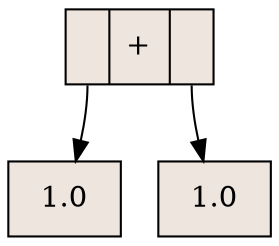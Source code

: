 digraph grafica{
rankdir=TB;
node [shape = record, style=filled, fillcolor=seashell2];
nodo3 [ label ="<C0>|+|<C1>"];
nodo1 [ label ="1.0"];
nodo3:C0->nodo1
nodo2 [ label ="1.0"];
nodo3:C1->nodo2
}
